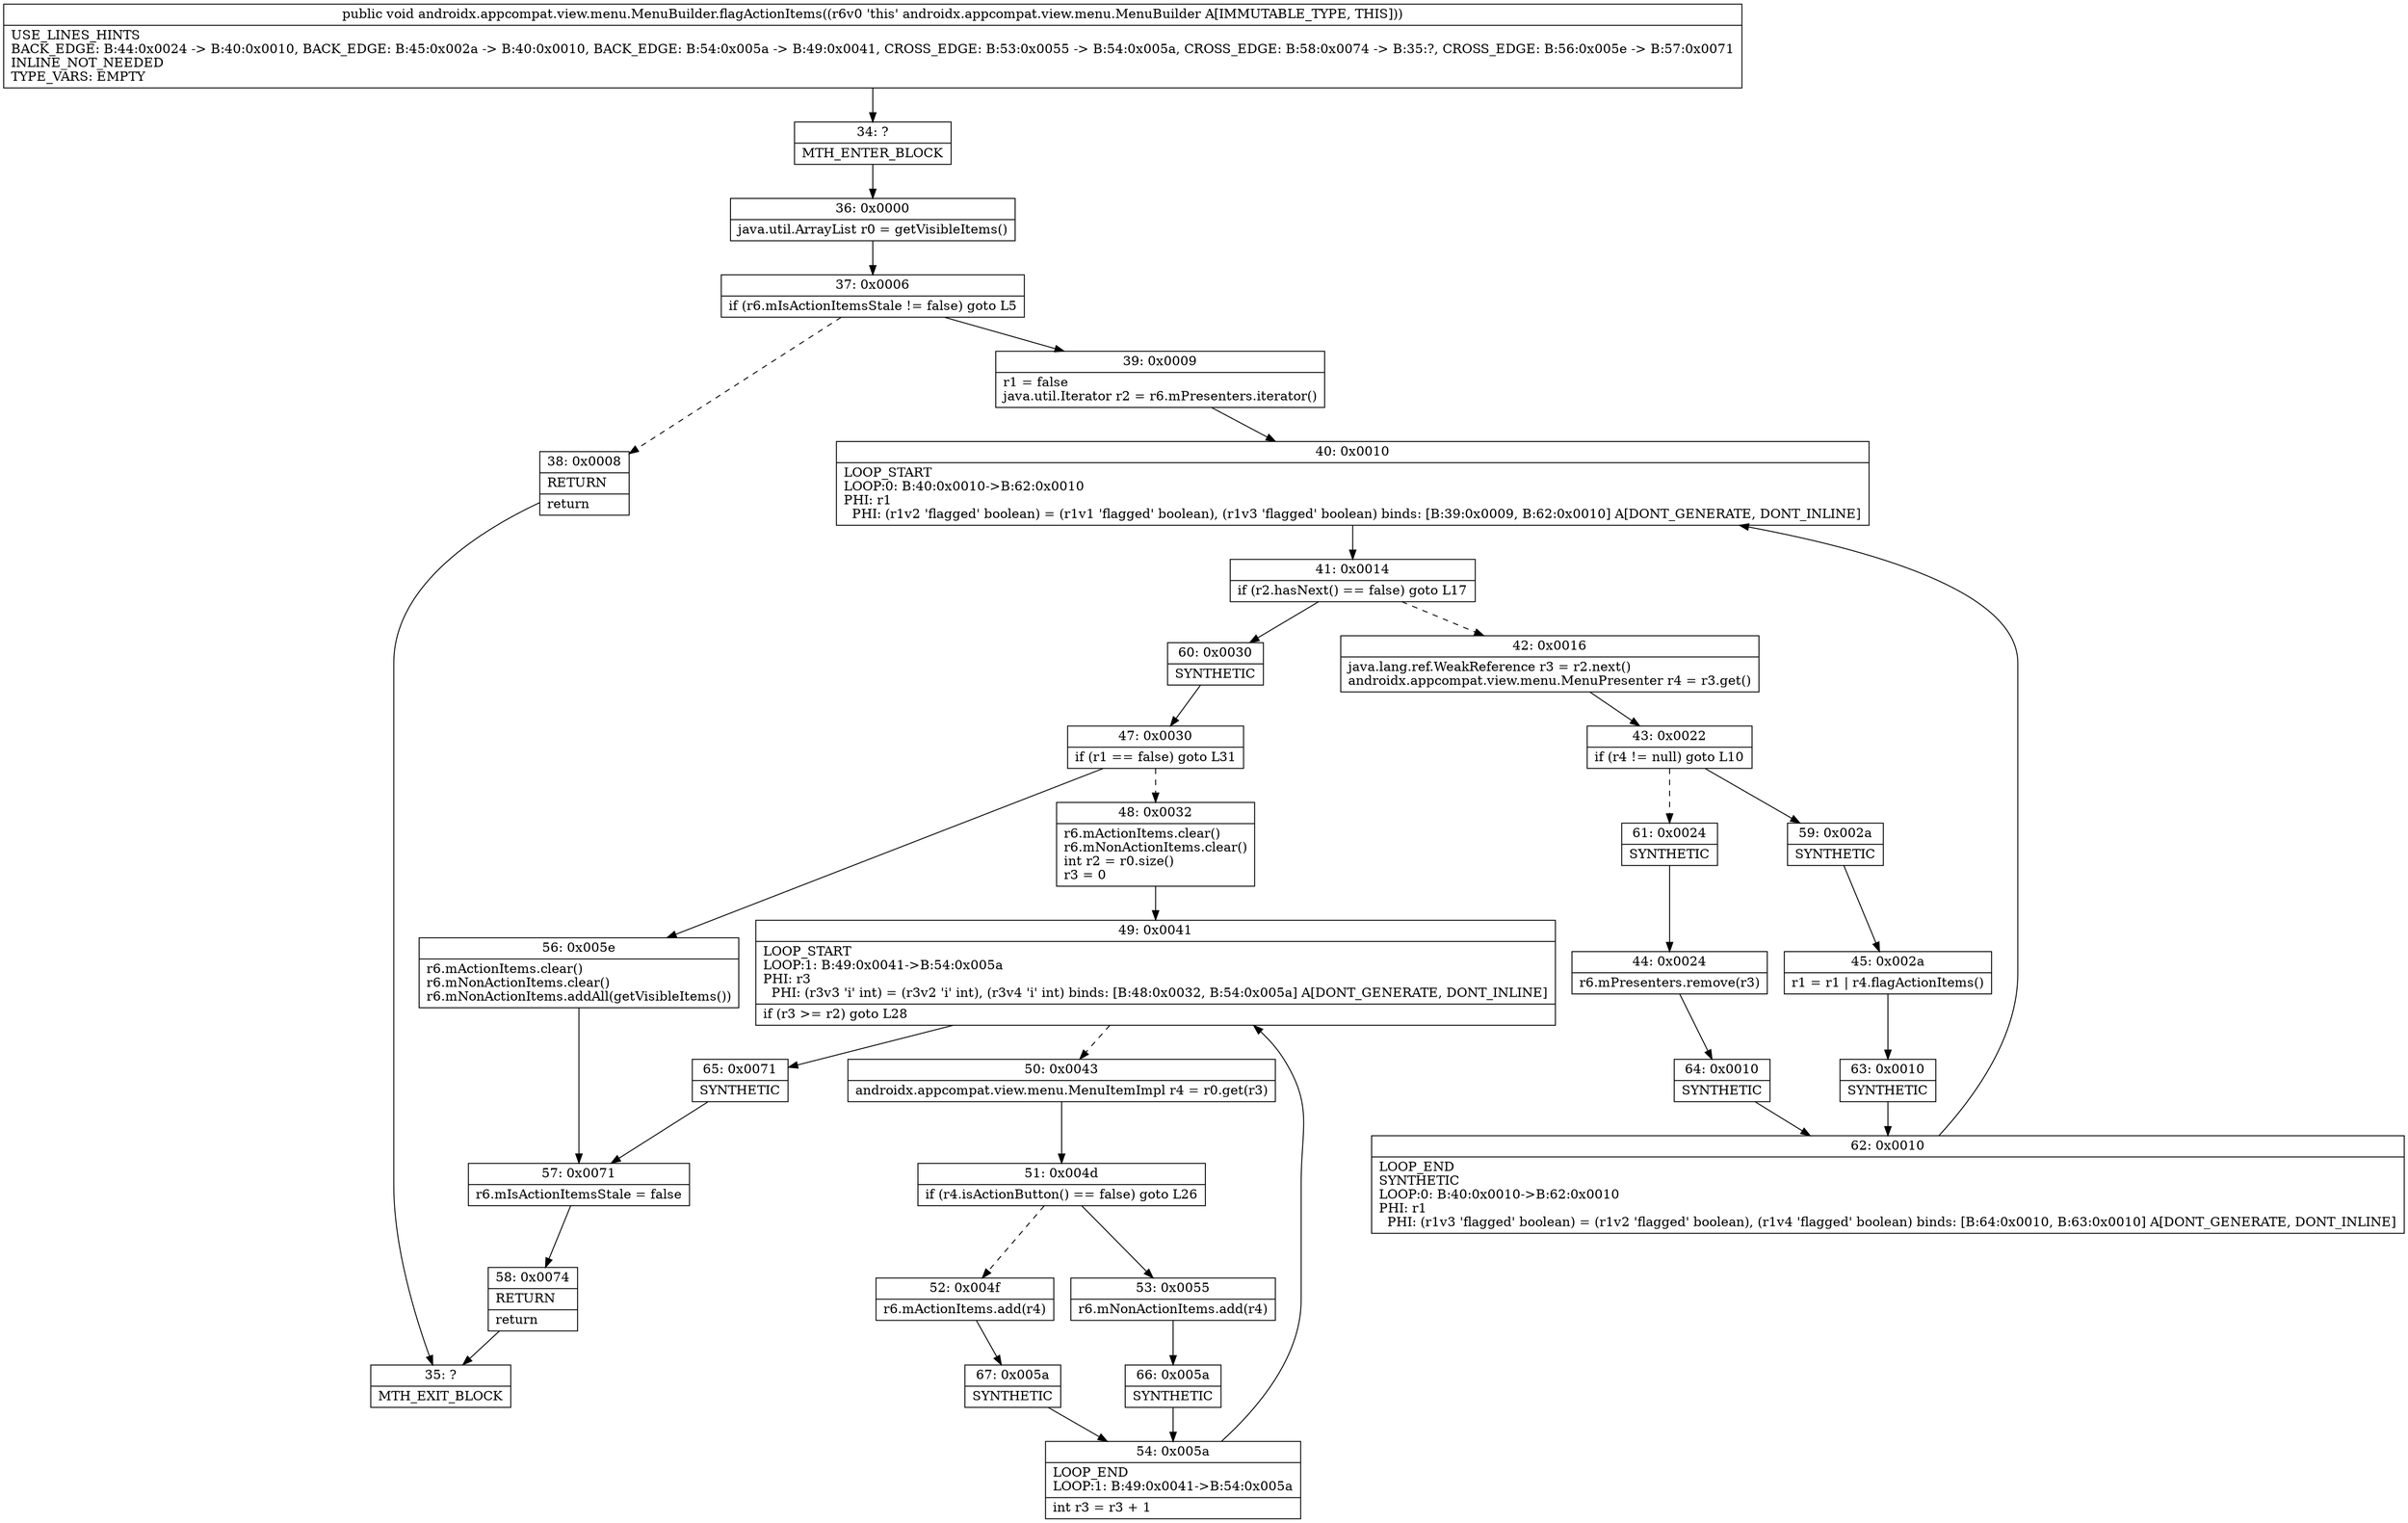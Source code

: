 digraph "CFG forandroidx.appcompat.view.menu.MenuBuilder.flagActionItems()V" {
Node_34 [shape=record,label="{34\:\ ?|MTH_ENTER_BLOCK\l}"];
Node_36 [shape=record,label="{36\:\ 0x0000|java.util.ArrayList r0 = getVisibleItems()\l}"];
Node_37 [shape=record,label="{37\:\ 0x0006|if (r6.mIsActionItemsStale != false) goto L5\l}"];
Node_38 [shape=record,label="{38\:\ 0x0008|RETURN\l|return\l}"];
Node_35 [shape=record,label="{35\:\ ?|MTH_EXIT_BLOCK\l}"];
Node_39 [shape=record,label="{39\:\ 0x0009|r1 = false\ljava.util.Iterator r2 = r6.mPresenters.iterator()\l}"];
Node_40 [shape=record,label="{40\:\ 0x0010|LOOP_START\lLOOP:0: B:40:0x0010\-\>B:62:0x0010\lPHI: r1 \l  PHI: (r1v2 'flagged' boolean) = (r1v1 'flagged' boolean), (r1v3 'flagged' boolean) binds: [B:39:0x0009, B:62:0x0010] A[DONT_GENERATE, DONT_INLINE]\l}"];
Node_41 [shape=record,label="{41\:\ 0x0014|if (r2.hasNext() == false) goto L17\l}"];
Node_42 [shape=record,label="{42\:\ 0x0016|java.lang.ref.WeakReference r3 = r2.next()\landroidx.appcompat.view.menu.MenuPresenter r4 = r3.get()\l}"];
Node_43 [shape=record,label="{43\:\ 0x0022|if (r4 != null) goto L10\l}"];
Node_59 [shape=record,label="{59\:\ 0x002a|SYNTHETIC\l}"];
Node_45 [shape=record,label="{45\:\ 0x002a|r1 = r1 \| r4.flagActionItems()\l}"];
Node_63 [shape=record,label="{63\:\ 0x0010|SYNTHETIC\l}"];
Node_62 [shape=record,label="{62\:\ 0x0010|LOOP_END\lSYNTHETIC\lLOOP:0: B:40:0x0010\-\>B:62:0x0010\lPHI: r1 \l  PHI: (r1v3 'flagged' boolean) = (r1v2 'flagged' boolean), (r1v4 'flagged' boolean) binds: [B:64:0x0010, B:63:0x0010] A[DONT_GENERATE, DONT_INLINE]\l}"];
Node_61 [shape=record,label="{61\:\ 0x0024|SYNTHETIC\l}"];
Node_44 [shape=record,label="{44\:\ 0x0024|r6.mPresenters.remove(r3)\l}"];
Node_64 [shape=record,label="{64\:\ 0x0010|SYNTHETIC\l}"];
Node_60 [shape=record,label="{60\:\ 0x0030|SYNTHETIC\l}"];
Node_47 [shape=record,label="{47\:\ 0x0030|if (r1 == false) goto L31\l}"];
Node_48 [shape=record,label="{48\:\ 0x0032|r6.mActionItems.clear()\lr6.mNonActionItems.clear()\lint r2 = r0.size()\lr3 = 0\l}"];
Node_49 [shape=record,label="{49\:\ 0x0041|LOOP_START\lLOOP:1: B:49:0x0041\-\>B:54:0x005a\lPHI: r3 \l  PHI: (r3v3 'i' int) = (r3v2 'i' int), (r3v4 'i' int) binds: [B:48:0x0032, B:54:0x005a] A[DONT_GENERATE, DONT_INLINE]\l|if (r3 \>= r2) goto L28\l}"];
Node_50 [shape=record,label="{50\:\ 0x0043|androidx.appcompat.view.menu.MenuItemImpl r4 = r0.get(r3)\l}"];
Node_51 [shape=record,label="{51\:\ 0x004d|if (r4.isActionButton() == false) goto L26\l}"];
Node_52 [shape=record,label="{52\:\ 0x004f|r6.mActionItems.add(r4)\l}"];
Node_67 [shape=record,label="{67\:\ 0x005a|SYNTHETIC\l}"];
Node_54 [shape=record,label="{54\:\ 0x005a|LOOP_END\lLOOP:1: B:49:0x0041\-\>B:54:0x005a\l|int r3 = r3 + 1\l}"];
Node_53 [shape=record,label="{53\:\ 0x0055|r6.mNonActionItems.add(r4)\l}"];
Node_66 [shape=record,label="{66\:\ 0x005a|SYNTHETIC\l}"];
Node_65 [shape=record,label="{65\:\ 0x0071|SYNTHETIC\l}"];
Node_57 [shape=record,label="{57\:\ 0x0071|r6.mIsActionItemsStale = false\l}"];
Node_58 [shape=record,label="{58\:\ 0x0074|RETURN\l|return\l}"];
Node_56 [shape=record,label="{56\:\ 0x005e|r6.mActionItems.clear()\lr6.mNonActionItems.clear()\lr6.mNonActionItems.addAll(getVisibleItems())\l}"];
MethodNode[shape=record,label="{public void androidx.appcompat.view.menu.MenuBuilder.flagActionItems((r6v0 'this' androidx.appcompat.view.menu.MenuBuilder A[IMMUTABLE_TYPE, THIS]))  | USE_LINES_HINTS\lBACK_EDGE: B:44:0x0024 \-\> B:40:0x0010, BACK_EDGE: B:45:0x002a \-\> B:40:0x0010, BACK_EDGE: B:54:0x005a \-\> B:49:0x0041, CROSS_EDGE: B:53:0x0055 \-\> B:54:0x005a, CROSS_EDGE: B:58:0x0074 \-\> B:35:?, CROSS_EDGE: B:56:0x005e \-\> B:57:0x0071\lINLINE_NOT_NEEDED\lTYPE_VARS: EMPTY\l}"];
MethodNode -> Node_34;Node_34 -> Node_36;
Node_36 -> Node_37;
Node_37 -> Node_38[style=dashed];
Node_37 -> Node_39;
Node_38 -> Node_35;
Node_39 -> Node_40;
Node_40 -> Node_41;
Node_41 -> Node_42[style=dashed];
Node_41 -> Node_60;
Node_42 -> Node_43;
Node_43 -> Node_59;
Node_43 -> Node_61[style=dashed];
Node_59 -> Node_45;
Node_45 -> Node_63;
Node_63 -> Node_62;
Node_62 -> Node_40;
Node_61 -> Node_44;
Node_44 -> Node_64;
Node_64 -> Node_62;
Node_60 -> Node_47;
Node_47 -> Node_48[style=dashed];
Node_47 -> Node_56;
Node_48 -> Node_49;
Node_49 -> Node_50[style=dashed];
Node_49 -> Node_65;
Node_50 -> Node_51;
Node_51 -> Node_52[style=dashed];
Node_51 -> Node_53;
Node_52 -> Node_67;
Node_67 -> Node_54;
Node_54 -> Node_49;
Node_53 -> Node_66;
Node_66 -> Node_54;
Node_65 -> Node_57;
Node_57 -> Node_58;
Node_58 -> Node_35;
Node_56 -> Node_57;
}

